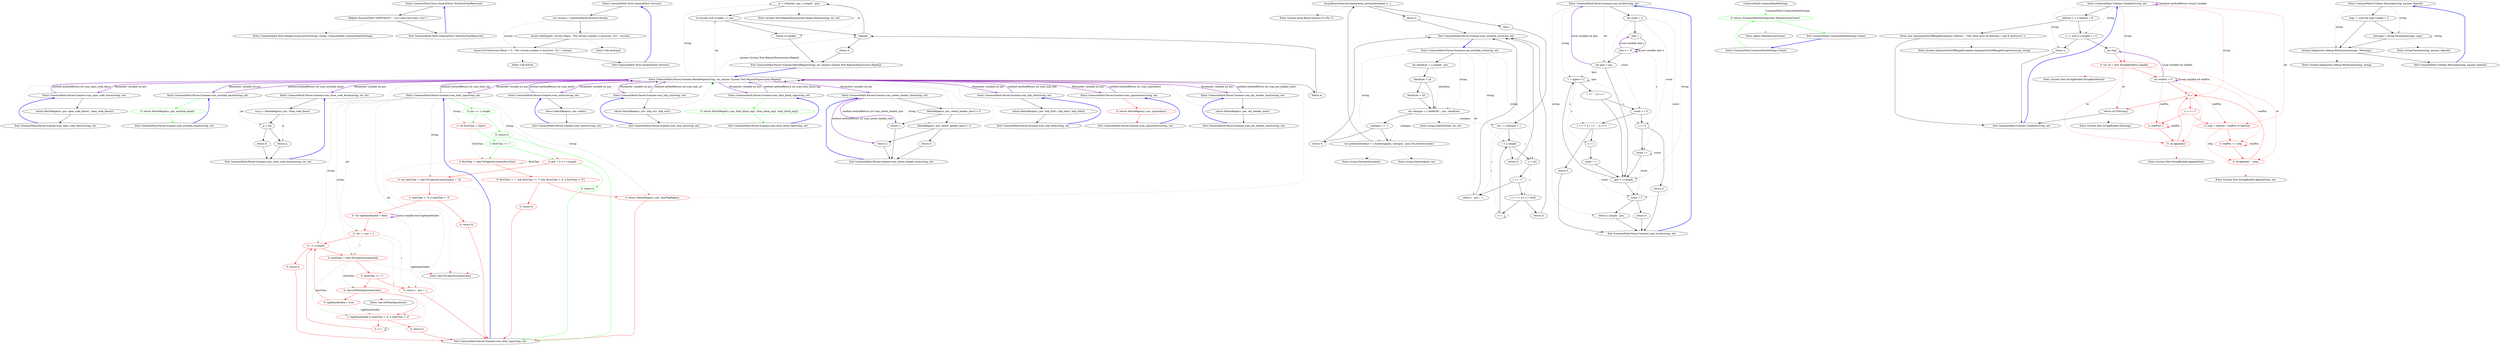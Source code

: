 digraph  {
n0 [cluster="CommonMark.Tests.GeneralTests.TestZeroCharRemoval()", label="Entry CommonMark.Tests.GeneralTests.TestZeroCharRemoval()", span="17-17"];
n1 [cluster="CommonMark.Tests.GeneralTests.TestZeroCharRemoval()", label="Helpers.ExecuteTest(''\u0000*foo*\0'', ''<p><em>foo</em></p>'')", span="19-19"];
n2 [cluster="CommonMark.Tests.GeneralTests.TestZeroCharRemoval()", label="Exit CommonMark.Tests.GeneralTests.TestZeroCharRemoval()", span="17-17"];
n3 [cluster="CommonMark.Tests.Helpers.ExecuteTest(string, string, CommonMark.CommonMarkSettings)", label="Entry CommonMark.Tests.Helpers.ExecuteTest(string, string, CommonMark.CommonMarkSettings)", span="46-46"];
n4 [cluster="CommonMark.Tests.GeneralTests.Version()", label="Entry CommonMark.Tests.GeneralTests.Version()", span="27-27"];
n5 [cluster="CommonMark.Tests.GeneralTests.Version()", label="var version = CommonMarkConverter.Version", span="29-29"];
n6 [cluster="CommonMark.Tests.GeneralTests.Version()", label="Assert.AreEqual(0, version.Major, ''The version number is incorrect: {0}'', version)", span="31-31"];
n7 [cluster="CommonMark.Tests.GeneralTests.Version()", label="Assert.IsTrue(version.Minor > 5, ''The version number is incorrect: {0}'', version)", span="32-32"];
n9 [cluster="Unk.AreEqual", label="Entry Unk.AreEqual", span=""];
n8 [cluster="CommonMark.Tests.GeneralTests.Version()", label="Exit CommonMark.Tests.GeneralTests.Version()", span="27-27"];
n10 [cluster="Unk.IsTrue", label="Entry Unk.IsTrue", span=""];
m1_8 [cluster="System.Text.RegularExpressions.Regex.Match(string, int, int)", file="Scanner.cs", label="Entry System.Text.RegularExpressions.Regex.Match(string, int, int)", span="0-0"];
m1_69 [cluster="CommonMark.Parser.Scanner.scan_link_url(string, int)", file="Scanner.cs", label="Entry CommonMark.Parser.Scanner.scan_link_url(string, int)", span="210-210"];
m1_70 [cluster="CommonMark.Parser.Scanner.scan_link_url(string, int)", file="Scanner.cs", label="return MatchRegex(s, pos, link_url1, link_url2);", span="217-217"];
m1_71 [cluster="CommonMark.Parser.Scanner.scan_link_url(string, int)", file="Scanner.cs", label="Exit CommonMark.Parser.Scanner.scan_link_url(string, int)", span="210-210"];
m1_108 [cluster="CommonMark.Parser.Scanner.scan_open_code_fence(string, int)", file="Scanner.cs", label="Entry CommonMark.Parser.Scanner.scan_open_code_fence(string, int)", span="325-325"];
m1_109 [cluster="CommonMark.Parser.Scanner.scan_open_code_fence(string, int)", file="Scanner.cs", label="return MatchRegex(s, pos, open_code_fence1, open_code_fence2);", span="333-333"];
m1_110 [cluster="CommonMark.Parser.Scanner.scan_open_code_fence(string, int)", file="Scanner.cs", label="Exit CommonMark.Parser.Scanner.scan_open_code_fence(string, int)", span="325-325"];
m1_111 [cluster="CommonMark.Parser.Scanner.scan_close_code_fence(string, int, int)", file="Scanner.cs", label="Entry CommonMark.Parser.Scanner.scan_close_code_fence(string, int, int)", span="339-339"];
m1_112 [cluster="CommonMark.Parser.Scanner.scan_close_code_fence(string, int, int)", file="Scanner.cs", label="var p = MatchRegex(s, pos, close_code_fence)", span="350-350"];
m1_113 [cluster="CommonMark.Parser.Scanner.scan_close_code_fence(string, int, int)", file="Scanner.cs", label="p > len", span="351-351"];
m1_114 [cluster="CommonMark.Parser.Scanner.scan_close_code_fence(string, int, int)", file="Scanner.cs", label="return p;", span="352-352"];
m1_115 [cluster="CommonMark.Parser.Scanner.scan_close_code_fence(string, int, int)", file="Scanner.cs", label="return 0;", span="354-354"];
m1_116 [cluster="CommonMark.Parser.Scanner.scan_close_code_fence(string, int, int)", file="Scanner.cs", label="Exit CommonMark.Parser.Scanner.scan_close_code_fence(string, int, int)", span="339-339"];
m1_34 [cluster="CommonMark.Parser.Scanner.scan_autolink_email(string, int)", file="Scanner.cs", label="Entry CommonMark.Parser.Scanner.scan_autolink_email(string, int)", span="126-126"];
m1_35 [cluster="CommonMark.Parser.Scanner.scan_autolink_email(string, int)", color=green, community=0, file="Scanner.cs", label="0: return MatchRegex(s, pos, autolink_email);", span="136-136"];
m1_36 [cluster="CommonMark.Parser.Scanner.scan_autolink_email(string, int)", file="Scanner.cs", label="Exit CommonMark.Parser.Scanner.scan_autolink_email(string, int)", span="126-126"];
m1_0 [cluster="CommonMark.Parser.Scanner.MatchRegex(string, int, params System.Text.RegularExpressions.Regex[])", file="Scanner.cs", label="Entry CommonMark.Parser.Scanner.MatchRegex(string, int, params System.Text.RegularExpressions.Regex[])", span="69-69"];
m1_1 [cluster="CommonMark.Parser.Scanner.MatchRegex(string, int, params System.Text.RegularExpressions.Regex[])", file="Scanner.cs", label="Match m", span="71-71"];
m1_2 [cluster="CommonMark.Parser.Scanner.MatchRegex(string, int, params System.Text.RegularExpressions.Regex[])", file="Scanner.cs", label=regexes, span="72-72"];
m1_3 [cluster="CommonMark.Parser.Scanner.MatchRegex(string, int, params System.Text.RegularExpressions.Regex[])", file="Scanner.cs", label="m = r.Match(s, pos, s.Length - pos)", span="74-74"];
m1_4 [cluster="CommonMark.Parser.Scanner.MatchRegex(string, int, params System.Text.RegularExpressions.Regex[])", file="Scanner.cs", label="m.Success && m.Index == pos", span="75-75"];
m1_6 [cluster="CommonMark.Parser.Scanner.MatchRegex(string, int, params System.Text.RegularExpressions.Regex[])", file="Scanner.cs", label="return 0;", span="79-79"];
m1_5 [cluster="CommonMark.Parser.Scanner.MatchRegex(string, int, params System.Text.RegularExpressions.Regex[])", file="Scanner.cs", label="return m.Length;", span="76-76"];
m1_7 [cluster="CommonMark.Parser.Scanner.MatchRegex(string, int, params System.Text.RegularExpressions.Regex[])", file="Scanner.cs", label="Exit CommonMark.Parser.Scanner.MatchRegex(string, int, params System.Text.RegularExpressions.Regex[])", span="69-69"];
m1_117 [cluster="CommonMark.Parser.Scanner.scan_entity(string, int)", file="Scanner.cs", label="Entry CommonMark.Parser.Scanner.scan_entity(string, int)", span="361-361"];
m1_118 [cluster="CommonMark.Parser.Scanner.scan_entity(string, int)", file="Scanner.cs", label="return MatchRegex(s, pos, entity);", span="368-368"];
m1_119 [cluster="CommonMark.Parser.Scanner.scan_entity(string, int)", file="Scanner.cs", label="Exit CommonMark.Parser.Scanner.scan_entity(string, int)", span="361-361"];
m1_33 [cluster="System.Array.BinarySearch<T>(T[], T)", file="Scanner.cs", label="Entry System.Array.BinarySearch<T>(T[], T)", span="0-0"];
m1_88 [cluster="CommonMark.Parser.Scanner.scan_hrule(string, int)", file="Scanner.cs", label="Entry CommonMark.Parser.Scanner.scan_hrule(string, int)", span="285-285"];
m1_89 [cluster="CommonMark.Parser.Scanner.scan_hrule(string, int)", file="Scanner.cs", label="int count = 0", span="291-291"];
m1_92 [cluster="CommonMark.Parser.Scanner.scan_hrule(string, int)", file="Scanner.cs", label="var ipos = pos", span="294-294"];
m1_93 [cluster="CommonMark.Parser.Scanner.scan_hrule(string, int)", file="Scanner.cs", label="ipos < s.Length", span="295-295"];
m1_94 [cluster="CommonMark.Parser.Scanner.scan_hrule(string, int)", file="Scanner.cs", label="c = s[ipos++]", span="297-297"];
m1_106 [cluster="CommonMark.Parser.Scanner.scan_hrule(string, int)", file="Scanner.cs", label="return s.Length - pos;", span="319-319"];
m1_90 [cluster="CommonMark.Parser.Scanner.scan_hrule(string, int)", file="Scanner.cs", label="char c", span="292-292"];
m1_96 [cluster="CommonMark.Parser.Scanner.scan_hrule(string, int)", file="Scanner.cs", label="count == 0", span="301-301"];
m1_102 [cluster="CommonMark.Parser.Scanner.scan_hrule(string, int)", file="Scanner.cs", label="count ++", span="311-311"];
m1_104 [cluster="CommonMark.Parser.Scanner.scan_hrule(string, int)", file="Scanner.cs", label="count < 3", span="316-316"];
m1_91 [cluster="CommonMark.Parser.Scanner.scan_hrule(string, int)", file="Scanner.cs", label="char x = '\0'", span="293-293"];
m1_101 [cluster="CommonMark.Parser.Scanner.scan_hrule(string, int)", file="Scanner.cs", label="c == x", span="310-310"];
m1_95 [cluster="CommonMark.Parser.Scanner.scan_hrule(string, int)", file="Scanner.cs", label="c == ' ' || c == '\n'", span="299-299"];
m1_97 [cluster="CommonMark.Parser.Scanner.scan_hrule(string, int)", file="Scanner.cs", label="c == '*' || c == '_' || c == '-'", span="303-303"];
m1_98 [cluster="CommonMark.Parser.Scanner.scan_hrule(string, int)", file="Scanner.cs", label="x = c", span="304-304"];
m1_99 [cluster="CommonMark.Parser.Scanner.scan_hrule(string, int)", file="Scanner.cs", label="return 0;", span="306-306"];
m1_100 [cluster="CommonMark.Parser.Scanner.scan_hrule(string, int)", file="Scanner.cs", label="count = 1", span="308-308"];
m1_103 [cluster="CommonMark.Parser.Scanner.scan_hrule(string, int)", file="Scanner.cs", label="return 0;", span="313-313"];
m1_105 [cluster="CommonMark.Parser.Scanner.scan_hrule(string, int)", file="Scanner.cs", label="return 0;", span="317-317"];
m1_107 [cluster="CommonMark.Parser.Scanner.scan_hrule(string, int)", file="Scanner.cs", label="Exit CommonMark.Parser.Scanner.scan_hrule(string, int)", span="285-285"];
m1_31 [cluster="string.Substring(int, int)", file="Scanner.cs", label="Entry string.Substring(int, int)", span="0-0"];
m1_9 [cluster="CommonMark.Parser.Scanner.scan_autolink_uri(string, int)", file="Scanner.cs", label="Entry CommonMark.Parser.Scanner.scan_autolink_uri(string, int)", span="85-85"];
m1_10 [cluster="CommonMark.Parser.Scanner.scan_autolink_uri(string, int)", file="Scanner.cs", label="var checkLen = s.Length - pos", span="94-94"];
m1_13 [cluster="CommonMark.Parser.Scanner.scan_autolink_uri(string, int)", file="Scanner.cs", label="var colonpos = s.IndexOf(':', pos, checkLen)", span="101-101"];
m1_16 [cluster="CommonMark.Parser.Scanner.scan_autolink_uri(string, int)", file="Scanner.cs", label="var potentialScheme = s.Substring(pos, colonpos - pos).ToLowerInvariant()", span="105-105"];
m1_21 [cluster="CommonMark.Parser.Scanner.scan_autolink_uri(string, int)", file="Scanner.cs", label="i < s.Length", span="110-110"];
m1_22 [cluster="CommonMark.Parser.Scanner.scan_autolink_uri(string, int)", file="Scanner.cs", label="c = s[i]", span="112-112"];
m1_24 [cluster="CommonMark.Parser.Scanner.scan_autolink_uri(string, int)", file="Scanner.cs", label="return i - pos + 1;", span="114-114"];
m1_11 [cluster="CommonMark.Parser.Scanner.scan_autolink_uri(string, int)", file="Scanner.cs", label="checkLen > 24", span="95-95"];
m1_12 [cluster="CommonMark.Parser.Scanner.scan_autolink_uri(string, int)", file="Scanner.cs", label="checkLen = 24", span="96-96"];
m1_14 [cluster="CommonMark.Parser.Scanner.scan_autolink_uri(string, int)", file="Scanner.cs", label="colonpos == -1", span="102-102"];
m1_20 [cluster="CommonMark.Parser.Scanner.scan_autolink_uri(string, int)", file="Scanner.cs", label="var i = colonpos + 1", span="110-110"];
m1_15 [cluster="CommonMark.Parser.Scanner.scan_autolink_uri(string, int)", file="Scanner.cs", label="return 0;", span="103-103"];
m1_17 [cluster="CommonMark.Parser.Scanner.scan_autolink_uri(string, int)", file="Scanner.cs", label="Array.BinarySearch(schemeArray, potentialScheme) < -1", span="106-106"];
m1_18 [cluster="CommonMark.Parser.Scanner.scan_autolink_uri(string, int)", file="Scanner.cs", label="return 0;", span="107-107"];
m1_19 [cluster="CommonMark.Parser.Scanner.scan_autolink_uri(string, int)", file="Scanner.cs", label="char c", span="109-109"];
m1_27 [cluster="CommonMark.Parser.Scanner.scan_autolink_uri(string, int)", file="Scanner.cs", label="i++", span="110-110"];
m1_28 [cluster="CommonMark.Parser.Scanner.scan_autolink_uri(string, int)", file="Scanner.cs", label="return 0;", span="120-120"];
m1_23 [cluster="CommonMark.Parser.Scanner.scan_autolink_uri(string, int)", file="Scanner.cs", label="c == '>'", span="113-113"];
m1_25 [cluster="CommonMark.Parser.Scanner.scan_autolink_uri(string, int)", file="Scanner.cs", label="c == '<' || c <= 0x20", span="116-116"];
m1_26 [cluster="CommonMark.Parser.Scanner.scan_autolink_uri(string, int)", file="Scanner.cs", label="return 0;", span="117-117"];
m1_29 [cluster="CommonMark.Parser.Scanner.scan_autolink_uri(string, int)", file="Scanner.cs", label="Exit CommonMark.Parser.Scanner.scan_autolink_uri(string, int)", span="85-85"];
m1_37 [cluster="CommonMark.Parser.Scanner.scan_html_tag(string, int)", file="Scanner.cs", label="Entry CommonMark.Parser.Scanner.scan_html_tag(string, int)", span="142-142"];
m1_38 [cluster="CommonMark.Parser.Scanner.scan_html_tag(string, int)", color=green, community=0, file="Scanner.cs", label="0: pos >= s.Length", span="149-149"];
m1_40 [cluster="CommonMark.Parser.Scanner.scan_html_tag(string, int)", color=red, community=0, file="Scanner.cs", label="1: var firstChar = s[pos]", span="152-152"];
m1_42 [cluster="CommonMark.Parser.Scanner.scan_html_tag(string, int)", color=red, community=0, file="Scanner.cs", label="0: pos + 2 >= s.Length", span="156-156"];
m1_44 [cluster="CommonMark.Parser.Scanner.scan_html_tag(string, int)", color=red, community=0, file="Scanner.cs", label="0: var nextChar = char.ToUpperInvariant(s[pos + 1])", span="159-159"];
m1_48 [cluster="CommonMark.Parser.Scanner.scan_html_tag(string, int)", color=red, community=0, file="Scanner.cs", label="0: var i = pos + 2", span="164-164"];
m1_49 [cluster="CommonMark.Parser.Scanner.scan_html_tag(string, int)", color=red, community=0, file="Scanner.cs", label="0: i < s.Length", span="164-164"];
m1_50 [cluster="CommonMark.Parser.Scanner.scan_html_tag(string, int)", color=red, community=0, file="Scanner.cs", label="0: nextChar = char.ToUpperInvariant(s[i])", span="166-166"];
m1_52 [cluster="CommonMark.Parser.Scanner.scan_html_tag(string, int)", color=red, community=0, file="Scanner.cs", label="0: return i - pos + 1;", span="168-168"];
m1_62 [cluster="CommonMark.Parser.Scanner.scan_html_tag(string, int)", color=red, community=0, file="Scanner.cs", label="0: return MatchRegex(s, pos, htmlTagRegex);", span="187-187"];
m1_39 [cluster="CommonMark.Parser.Scanner.scan_html_tag(string, int)", color=green, community=0, file="Scanner.cs", label="0: return 0;", span="150-150"];
m1_41 [cluster="CommonMark.Parser.Scanner.scan_html_tag(string, int)", color=green, community=0, file="Scanner.cs", label="1: firstChar == '/'", span="154-154"];
m1_59 [cluster="CommonMark.Parser.Scanner.scan_html_tag(string, int)", color=red, community=0, file="Scanner.cs", label="0: firstChar = char.ToUpperInvariant(firstChar)", span="183-183"];
m1_43 [cluster="CommonMark.Parser.Scanner.scan_html_tag(string, int)", color=green, community=0, file="Scanner.cs", label="0: return 0;", span="157-157"];
m1_45 [cluster="CommonMark.Parser.Scanner.scan_html_tag(string, int)", color=red, community=0, file="Scanner.cs", label="1: nextChar < 'A' || nextChar > 'Z'", span="160-160"];
m1_46 [cluster="CommonMark.Parser.Scanner.scan_html_tag(string, int)", color=red, community=0, file="Scanner.cs", label="0: return 0;", span="161-161"];
m1_47 [cluster="CommonMark.Parser.Scanner.scan_html_tag(string, int)", color=red, community=0, file="Scanner.cs", label="0: var tagNameEnded = false", span="163-163"];
m1_55 [cluster="CommonMark.Parser.Scanner.scan_html_tag(string, int)", color=red, community=0, file="Scanner.cs", label="1: tagNameEnded || nextChar < 'A' || nextChar > 'Z'", span="176-176"];
m1_57 [cluster="CommonMark.Parser.Scanner.scan_html_tag(string, int)", color=red, community=0, file="Scanner.cs", label="2: i++", span="164-164"];
m1_58 [cluster="CommonMark.Parser.Scanner.scan_html_tag(string, int)", color=red, community=0, file="Scanner.cs", label="0: return 0;", span="180-180"];
m1_51 [cluster="CommonMark.Parser.Scanner.scan_html_tag(string, int)", color=red, community=0, file="Scanner.cs", label="0: nextChar == '>'", span="167-167"];
m1_53 [cluster="CommonMark.Parser.Scanner.scan_html_tag(string, int)", color=red, community=0, file="Scanner.cs", label="0: char.IsWhiteSpace(nextChar)", span="170-170"];
m1_54 [cluster="CommonMark.Parser.Scanner.scan_html_tag(string, int)", color=red, community=0, file="Scanner.cs", label="0: tagNameEnded = true", span="172-172"];
m1_56 [cluster="CommonMark.Parser.Scanner.scan_html_tag(string, int)", color=red, community=0, file="Scanner.cs", label="0: return 0;", span="177-177"];
m1_60 [cluster="CommonMark.Parser.Scanner.scan_html_tag(string, int)", color=red, community=0, file="Scanner.cs", label="0: firstChar != '!' && firstChar != '?' && (firstChar < 'A' || firstChar > 'Z')", span="184-184"];
m1_61 [cluster="CommonMark.Parser.Scanner.scan_html_tag(string, int)", color=red, community=0, file="Scanner.cs", label="0: return 0;", span="185-185"];
m1_63 [cluster="CommonMark.Parser.Scanner.scan_html_tag(string, int)", file="Scanner.cs", label="Exit CommonMark.Parser.Scanner.scan_html_tag(string, int)", span="142-142"];
m1_65 [cluster="char.IsWhiteSpace(char)", file="Scanner.cs", label="Entry char.IsWhiteSpace(char)", span="0-0"];
m1_66 [cluster="CommonMark.Parser.Scanner.scan_html_block_tag(string, int)", file="Scanner.cs", label="Entry CommonMark.Parser.Scanner.scan_html_block_tag(string, int)", span="193-193"];
m1_67 [cluster="CommonMark.Parser.Scanner.scan_html_block_tag(string, int)", color=green, community=0, file="Scanner.cs", label="0: return MatchRegex(s, pos, html_block_tag1, html_block_tag2, html_block_tag3);", span="201-201"];
m1_68 [cluster="CommonMark.Parser.Scanner.scan_html_block_tag(string, int)", file="Scanner.cs", label="Exit CommonMark.Parser.Scanner.scan_html_block_tag(string, int)", span="193-193"];
m1_32 [cluster="string.ToLowerInvariant()", file="Scanner.cs", label="Entry string.ToLowerInvariant()", span="0-0"];
m1_64 [cluster="char.ToUpperInvariant(char)", file="Scanner.cs", label="Entry char.ToUpperInvariant(char)", span="0-0"];
m1_81 [cluster="CommonMark.Parser.Scanner.scan_setext_header_line(string, int)", file="Scanner.cs", label="Entry CommonMark.Parser.Scanner.scan_setext_header_line(string, int)", span="264-264"];
m1_82 [cluster="CommonMark.Parser.Scanner.scan_setext_header_line(string, int)", file="Scanner.cs", label="MatchRegex(s, pos, setext_header_line1) > 0", span="271-271"];
m1_84 [cluster="CommonMark.Parser.Scanner.scan_setext_header_line(string, int)", file="Scanner.cs", label="MatchRegex(s, pos, setext_header_line2) > 0", span="274-274"];
m1_83 [cluster="CommonMark.Parser.Scanner.scan_setext_header_line(string, int)", file="Scanner.cs", label="return 1;", span="272-272"];
m1_85 [cluster="CommonMark.Parser.Scanner.scan_setext_header_line(string, int)", file="Scanner.cs", label="return 2;", span="275-275"];
m1_86 [cluster="CommonMark.Parser.Scanner.scan_setext_header_line(string, int)", file="Scanner.cs", label="return 0;", span="277-277"];
m1_87 [cluster="CommonMark.Parser.Scanner.scan_setext_header_line(string, int)", file="Scanner.cs", label="Exit CommonMark.Parser.Scanner.scan_setext_header_line(string, int)", span="264-264"];
m1_72 [cluster="CommonMark.Parser.Scanner.scan_link_title(string, int)", file="Scanner.cs", label="Entry CommonMark.Parser.Scanner.scan_link_title(string, int)", span="225-225"];
m1_73 [cluster="CommonMark.Parser.Scanner.scan_link_title(string, int)", file="Scanner.cs", label="return MatchRegex(s, pos, link_title1, link_title2, link_title3);", span="233-233"];
m1_74 [cluster="CommonMark.Parser.Scanner.scan_link_title(string, int)", file="Scanner.cs", label="Exit CommonMark.Parser.Scanner.scan_link_title(string, int)", span="225-225"];
m1_30 [cluster="string.IndexOf(char, int, int)", file="Scanner.cs", label="Entry string.IndexOf(char, int, int)", span="0-0"];
m1_75 [cluster="CommonMark.Parser.Scanner.scan_spacechars(string, int)", file="Scanner.cs", label="Entry CommonMark.Parser.Scanner.scan_spacechars(string, int)", span="239-239"];
m1_76 [cluster="CommonMark.Parser.Scanner.scan_spacechars(string, int)", color=red, community=0, file="Scanner.cs", label="0: return MatchRegex(s, pos, spacechars);", span="245-245"];
m1_77 [cluster="CommonMark.Parser.Scanner.scan_spacechars(string, int)", file="Scanner.cs", label="Exit CommonMark.Parser.Scanner.scan_spacechars(string, int)", span="239-239"];
m1_78 [cluster="CommonMark.Parser.Scanner.scan_atx_header_start(string, int)", file="Scanner.cs", label="Entry CommonMark.Parser.Scanner.scan_atx_header_start(string, int)", span="251-251"];
m1_79 [cluster="CommonMark.Parser.Scanner.scan_atx_header_start(string, int)", file="Scanner.cs", label="return MatchRegex(s, pos, atx_header_start);", span="257-257"];
m1_80 [cluster="CommonMark.Parser.Scanner.scan_atx_header_start(string, int)", file="Scanner.cs", label="Exit CommonMark.Parser.Scanner.scan_atx_header_start(string, int)", span="251-251"];
m2_3 [cluster="object.MemberwiseClone()", file="ScannerCharacterMatcher.cs", label="Entry object.MemberwiseClone()", span="0-0"];
m2_0 [cluster="CommonMark.CommonMarkSettings.Clone()", file="ScannerCharacterMatcher.cs", label="Entry CommonMark.CommonMarkSettings.Clone()", span="33-33"];
m2_1 [cluster="CommonMark.CommonMarkSettings.Clone()", color=green, community=0, file="ScannerCharacterMatcher.cs", label="0: return (CommonMarkSettings)this.MemberwiseClone();", span="35-35"];
m2_2 [cluster="CommonMark.CommonMarkSettings.Clone()", file="ScannerCharacterMatcher.cs", label="Exit CommonMark.CommonMarkSettings.Clone()", span="33-33"];
m2_4 [file="ScannerCharacterMatcher.cs", label="CommonMark.CommonMarkSettings", span=""];
m4_7 [cluster="CommonMark.Utilities.Untabify(string, int)", file="Utilities.cs", label="Entry CommonMark.Utilities.Untabify(string, int)", span="31-31"];
m4_8 [cluster="CommonMark.Utilities.Untabify(string, int)", file="Utilities.cs", label="tabSize < 1 || tabSize > 8", span="33-33"];
m4_10 [cluster="CommonMark.Utilities.Untabify(string, int)", file="Utilities.cs", label="s == null || s.Length == 0", span="36-36"];
m4_11 [cluster="CommonMark.Utilities.Untabify(string, int)", file="Utilities.cs", label="return s;", span="37-37"];
m4_13 [cluster="CommonMark.Utilities.Untabify(string, int)", color=red, community=0, file="Utilities.cs", label="0: var sb = new StringBuilder(s.Length)", span="40-40"];
m4_15 [cluster="CommonMark.Utilities.Untabify(string, int)", color=red, community=0, file="Utilities.cs", label="0: s", span="42-42"];
m4_17 [cluster="CommonMark.Utilities.Untabify(string, int)", color=red, community=0, file="Utilities.cs", label="2: step = tabSize - (realPos % tabSize)", span="46-46"];
m4_9 [cluster="CommonMark.Utilities.Untabify(string, int)", file="Utilities.cs", label="throw new ArgumentOutOfRangeException(''tabSize'', ''The value must be between 1 and 8 (inclusive).'');", span="34-34"];
m4_12 [cluster="CommonMark.Utilities.Untabify(string, int)", file="Utilities.cs", label="int step", span="39-39"];
m4_14 [cluster="CommonMark.Utilities.Untabify(string, int)", file="Utilities.cs", label="int realPos = 0", span="41-41"];
m4_19 [cluster="CommonMark.Utilities.Untabify(string, int)", color=red, community=0, file="Utilities.cs", label="0: sb.Append(' ', step)", span="48-48"];
m4_21 [cluster="CommonMark.Utilities.Untabify(string, int)", color=red, community=0, file="Utilities.cs", label="0: sb.Append(c)", span="53-53"];
m4_22 [cluster="CommonMark.Utilities.Untabify(string, int)", file="Utilities.cs", label="return sb.ToString();", span="57-57"];
m4_18 [cluster="CommonMark.Utilities.Untabify(string, int)", color=red, community=0, file="Utilities.cs", label="2: realPos += step", span="47-47"];
m4_20 [cluster="CommonMark.Utilities.Untabify(string, int)", color=red, community=0, file="Utilities.cs", label="2: realPos++", span="52-52"];
m4_16 [cluster="CommonMark.Utilities.Untabify(string, int)", color=red, community=0, file="Utilities.cs", label="1: c == '\t'", span="44-44"];
m4_23 [cluster="CommonMark.Utilities.Untabify(string, int)", file="Utilities.cs", label="Exit CommonMark.Utilities.Untabify(string, int)", span="31-31"];
m4_0 [cluster="CommonMark.Utilities.Warning(string, params object[])", file="Utilities.cs", label="Entry CommonMark.Utilities.Warning(string, params object[])", span="17-17"];
m4_1 [cluster="CommonMark.Utilities.Warning(string, params object[])", file="Utilities.cs", label="args != null && args.Length > 0", span="19-19"];
m4_2 [cluster="CommonMark.Utilities.Warning(string, params object[])", file="Utilities.cs", label="message = string.Format(message, args)", span="20-20"];
m4_3 [cluster="CommonMark.Utilities.Warning(string, params object[])", file="Utilities.cs", label="System.Diagnostics.Debug.WriteLine(message, ''Warning'')", span="22-22"];
m4_4 [cluster="CommonMark.Utilities.Warning(string, params object[])", file="Utilities.cs", label="Exit CommonMark.Utilities.Warning(string, params object[])", span="17-17"];
m4_27 [cluster="System.Text.StringBuilder.Append(char)", file="Utilities.cs", label="Entry System.Text.StringBuilder.Append(char)", span="0-0"];
m4_24 [cluster="System.ArgumentOutOfRangeException.ArgumentOutOfRangeException(string, string)", file="Utilities.cs", label="Entry System.ArgumentOutOfRangeException.ArgumentOutOfRangeException(string, string)", span="0-0"];
m4_5 [cluster="string.Format(string, params object[])", file="Utilities.cs", label="Entry string.Format(string, params object[])", span="0-0"];
m4_28 [cluster="System.Text.StringBuilder.ToString()", file="Utilities.cs", label="Entry System.Text.StringBuilder.ToString()", span="0-0"];
m4_26 [cluster="System.Text.StringBuilder.Append(char, int)", file="Utilities.cs", label="Entry System.Text.StringBuilder.Append(char, int)", span="0-0"];
m4_25 [cluster="System.Text.StringBuilder.StringBuilder(int)", file="Utilities.cs", label="Entry System.Text.StringBuilder.StringBuilder(int)", span="0-0"];
m4_6 [cluster="System.Diagnostics.Debug.WriteLine(string, string)", file="Utilities.cs", label="Entry System.Diagnostics.Debug.WriteLine(string, string)", span="0-0"];
n0 -> n1  [key=0, style=solid];
n1 -> n2  [key=0, style=solid];
n1 -> n3  [key=2, style=dotted];
n2 -> n0  [color=blue, key=0, style=bold];
n4 -> n5  [key=0, style=solid];
n5 -> n6  [key=0, style=solid];
n5 -> n7  [color=darkseagreen4, key=1, label=version, style=dashed];
n6 -> n7  [key=0, style=solid];
n6 -> n9  [key=2, style=dotted];
n7 -> n8  [key=0, style=solid];
n7 -> n10  [key=2, style=dotted];
n8 -> n4  [color=blue, key=0, style=bold];
m1_69 -> m1_70  [key=0, style=solid];
m1_69 -> m1_0  [color=darkorchid, key=3, label="method methodReturn int scan_link_url", style=bold];
m1_70 -> m1_71  [key=0, style=solid];
m1_70 -> m1_0  [key=2, style=dotted];
m1_71 -> m1_69  [color=blue, key=0, style=bold];
m1_108 -> m1_109  [key=0, style=solid];
m1_108 -> m1_0  [color=darkorchid, key=3, label="method methodReturn int scan_open_code_fence", style=bold];
m1_109 -> m1_110  [key=0, style=solid];
m1_109 -> m1_0  [key=2, style=dotted];
m1_110 -> m1_108  [color=blue, key=0, style=bold];
m1_111 -> m1_112  [key=0, style=solid];
m1_111 -> m1_113  [color=darkseagreen4, key=1, label=int, style=dashed];
m1_112 -> m1_113  [key=0, style=solid];
m1_112 -> m1_0  [key=2, style=dotted];
m1_112 -> m1_114  [color=darkseagreen4, key=1, label=p, style=dashed];
m1_113 -> m1_114  [key=0, style=solid];
m1_113 -> m1_115  [key=0, style=solid];
m1_114 -> m1_116  [key=0, style=solid];
m1_115 -> m1_116  [key=0, style=solid];
m1_116 -> m1_111  [color=blue, key=0, style=bold];
m1_34 -> m1_35  [color=green, key=0, style=solid];
m1_34 -> m1_0  [color=darkorchid, key=3, label="method methodReturn int scan_autolink_email", style=bold];
m1_35 -> m1_36  [color=green, key=0, style=solid];
m1_35 -> m1_0  [color=green, key=2, style=dotted];
m1_36 -> m1_34  [color=blue, key=0, style=bold];
m1_0 -> m1_1  [key=0, style=solid];
m1_0 -> m1_2  [color=darkseagreen4, key=1, label="params System.Text.RegularExpressions.Regex[]", style=dashed];
m1_0 -> m1_3  [color=darkseagreen4, key=1, label=string, style=dashed];
m1_0 -> m1_4  [color=darkseagreen4, key=1, label=int, style=dashed];
m1_0 -> m1_34  [color=darkorchid, key=3, label="Parameter variable int pos", style=bold];
m1_0 -> m1_37  [color=darkorchid, key=3, label="Parameter variable int pos", style=bold];
m1_0 -> m1_66  [color=darkorchid, key=3, label="Parameter variable int pos", style=bold];
m1_0 -> m1_69  [color=darkorchid, key=3, label="Parameter variable int pos", style=bold];
m1_0 -> m1_72  [color=darkorchid, key=3, label="Parameter variable int pos", style=bold];
m1_0 -> m1_75  [color=darkorchid, key=3, label="Parameter variable int pos", style=bold];
m1_0 -> m1_78  [color=darkorchid, key=3, label="Parameter variable int pos", style=bold];
m1_0 -> m1_81  [color=darkorchid, key=3, label="Parameter variable int pos", style=bold];
m1_0 -> m1_108  [color=darkorchid, key=3, label="Parameter variable int pos", style=bold];
m1_0 -> m1_111  [color=darkorchid, key=3, label="Parameter variable int pos", style=bold];
m1_0 -> m1_117  [color=darkorchid, key=3, label="Parameter variable int pos", style=bold];
m1_1 -> m1_2  [key=0, style=solid];
m1_2 -> m1_3  [key=0, style=solid];
m1_2 -> m1_6  [key=0, style=solid];
m1_3 -> m1_4  [key=0, style=solid];
m1_3 -> m1_8  [key=2, style=dotted];
m1_3 -> m1_5  [color=darkseagreen4, key=1, label=m, style=dashed];
m1_4 -> m1_5  [key=0, style=solid];
m1_4 -> m1_2  [key=0, style=solid];
m1_6 -> m1_7  [key=0, style=solid];
m1_5 -> m1_7  [key=0, style=solid];
m1_7 -> m1_0  [color=blue, key=0, style=bold];
m1_117 -> m1_118  [key=0, style=solid];
m1_117 -> m1_0  [color=darkorchid, key=3, label="method methodReturn int scan_entity", style=bold];
m1_118 -> m1_119  [key=0, style=solid];
m1_118 -> m1_0  [key=2, style=dotted];
m1_119 -> m1_117  [color=blue, key=0, style=bold];
m1_88 -> m1_89  [key=0, style=solid];
m1_88 -> m1_92  [color=darkseagreen4, key=1, label=int, style=dashed];
m1_88 -> m1_93  [color=darkseagreen4, key=1, label=string, style=dashed];
m1_88 -> m1_94  [color=darkseagreen4, key=1, label=string, style=dashed];
m1_88 -> m1_106  [color=darkseagreen4, key=1, label=string, style=dashed];
m1_89 -> m1_90  [key=0, style=solid];
m1_89 -> m1_96  [color=darkseagreen4, key=1, label=count, style=dashed];
m1_89 -> m1_102  [color=darkseagreen4, key=1, label=count, style=dashed];
m1_89 -> m1_104  [color=darkseagreen4, key=1, label=count, style=dashed];
m1_92 -> m1_93  [key=0, style=solid];
m1_92 -> m1_94  [color=darkseagreen4, key=1, label=ipos, style=dashed];
m1_92 -> m1_88  [color=darkorchid, key=3, label="Local variable int ipos", style=bold];
m1_93 -> m1_94  [key=0, style=solid];
m1_93 -> m1_104  [key=0, style=solid];
m1_94 -> m1_95  [key=0, style=solid];
m1_94 -> m1_94  [color=darkseagreen4, key=1, label=ipos, style=dashed];
m1_94 -> m1_97  [color=darkseagreen4, key=1, label=c, style=dashed];
m1_94 -> m1_98  [color=darkseagreen4, key=1, label=c, style=dashed];
m1_94 -> m1_101  [color=darkseagreen4, key=1, label=c, style=dashed];
m1_106 -> m1_107  [key=0, style=solid];
m1_90 -> m1_91  [key=0, style=solid];
m1_96 -> m1_97  [key=0, style=solid];
m1_96 -> m1_101  [key=0, style=solid];
m1_102 -> m1_93  [key=0, style=solid];
m1_102 -> m1_102  [color=darkseagreen4, key=1, label=count, style=dashed];
m1_102 -> m1_104  [color=darkseagreen4, key=1, label=count, style=dashed];
m1_104 -> m1_105  [key=0, style=solid];
m1_104 -> m1_106  [key=0, style=solid];
m1_91 -> m1_92  [key=0, style=solid];
m1_91 -> m1_101  [color=darkseagreen4, key=1, label=x, style=dashed];
m1_91 -> m1_91  [color=darkorchid, key=3, label="Local variable char x", style=bold];
m1_91 -> m1_90  [color=darkorchid, key=3, label="Local variable char x", style=bold];
m1_101 -> m1_102  [key=0, style=solid];
m1_101 -> m1_103  [key=0, style=solid];
m1_95 -> m1_96  [key=0, style=solid];
m1_95 -> m1_93  [key=0, style=solid];
m1_97 -> m1_98  [key=0, style=solid];
m1_97 -> m1_99  [key=0, style=solid];
m1_98 -> m1_100  [key=0, style=solid];
m1_99 -> m1_107  [key=0, style=solid];
m1_100 -> m1_93  [key=0, style=solid];
m1_100 -> m1_104  [color=darkseagreen4, key=1, label=count, style=dashed];
m1_103 -> m1_107  [key=0, style=solid];
m1_105 -> m1_107  [key=0, style=solid];
m1_107 -> m1_88  [color=blue, key=0, style=bold];
m1_9 -> m1_10  [key=0, style=solid];
m1_9 -> m1_13  [color=darkseagreen4, key=1, label=string, style=dashed];
m1_9 -> m1_16  [color=darkseagreen4, key=1, label=string, style=dashed];
m1_9 -> m1_21  [color=darkseagreen4, key=1, label=string, style=dashed];
m1_9 -> m1_22  [color=darkseagreen4, key=1, label=string, style=dashed];
m1_9 -> m1_24  [color=darkseagreen4, key=1, label=int, style=dashed];
m1_10 -> m1_11  [key=0, style=solid];
m1_10 -> m1_13  [color=darkseagreen4, key=1, label=checkLen, style=dashed];
m1_13 -> m1_14  [key=0, style=solid];
m1_13 -> m1_30  [key=2, style=dotted];
m1_13 -> m1_16  [color=darkseagreen4, key=1, label=colonpos, style=dashed];
m1_13 -> m1_20  [color=darkseagreen4, key=1, label=colonpos, style=dashed];
m1_16 -> m1_17  [key=0, style=solid];
m1_16 -> m1_31  [key=2, style=dotted];
m1_16 -> m1_32  [key=2, style=dotted];
m1_21 -> m1_22  [key=0, style=solid];
m1_21 -> m1_28  [key=0, style=solid];
m1_22 -> m1_23  [key=0, style=solid];
m1_22 -> m1_25  [color=darkseagreen4, key=1, label=c, style=dashed];
m1_24 -> m1_29  [key=0, style=solid];
m1_11 -> m1_12  [key=0, style=solid];
m1_11 -> m1_13  [key=0, style=solid];
m1_12 -> m1_13  [key=0, style=solid];
m1_14 -> m1_15  [key=0, style=solid];
m1_14 -> m1_16  [key=0, style=solid];
m1_20 -> m1_21  [key=0, style=solid];
m1_20 -> m1_22  [color=darkseagreen4, key=1, label=i, style=dashed];
m1_20 -> m1_24  [color=darkseagreen4, key=1, label=i, style=dashed];
m1_20 -> m1_27  [color=darkseagreen4, key=1, label=i, style=dashed];
m1_15 -> m1_29  [key=0, style=solid];
m1_17 -> m1_18  [key=0, style=solid];
m1_17 -> m1_19  [key=0, style=solid];
m1_17 -> m1_33  [key=2, style=dotted];
m1_18 -> m1_29  [key=0, style=solid];
m1_19 -> m1_20  [key=0, style=solid];
m1_27 -> m1_21  [key=0, style=solid];
m1_27 -> m1_27  [color=darkseagreen4, key=1, label=i, style=dashed];
m1_28 -> m1_29  [key=0, style=solid];
m1_23 -> m1_24  [key=0, style=solid];
m1_23 -> m1_25  [key=0, style=solid];
m1_25 -> m1_26  [key=0, style=solid];
m1_25 -> m1_27  [key=0, style=solid];
m1_26 -> m1_29  [key=0, style=solid];
m1_29 -> m1_9  [color=blue, key=0, style=bold];
m1_37 -> m1_38  [color=green, key=0, style=solid];
m1_37 -> m1_40  [color=darkseagreen4, key=1, label=string, style=dashed];
m1_37 -> m1_42  [color=darkseagreen4, key=1, label=string, style=dashed];
m1_37 -> m1_44  [color=darkseagreen4, key=1, label=string, style=dashed];
m1_37 -> m1_48  [color=darkseagreen4, key=1, label=int, style=dashed];
m1_37 -> m1_49  [color=darkseagreen4, key=1, label=string, style=dashed];
m1_37 -> m1_50  [color=darkseagreen4, key=1, label=string, style=dashed];
m1_37 -> m1_52  [color=darkseagreen4, key=1, label=int, style=dashed];
m1_37 -> m1_62  [color=darkseagreen4, key=1, label=string, style=dashed];
m1_37 -> m1_0  [color=darkorchid, key=3, label="method methodReturn int scan_html_tag", style=bold];
m1_38 -> m1_39  [color=green, key=0, style=solid];
m1_38 -> m1_40  [color=green, key=0, style=solid];
m1_40 -> m1_41  [color=green, key=0, style=solid];
m1_40 -> m1_59  [color=darkseagreen4, key=1, label=firstChar, style=dashed];
m1_42 -> m1_43  [color=green, key=0, style=solid];
m1_42 -> m1_44  [color=red, key=0, style=solid];
m1_44 -> m1_45  [color=red, key=0, style=solid];
m1_44 -> m1_64  [color=red, key=2, style=dotted];
m1_48 -> m1_49  [color=red, key=0, style=solid];
m1_48 -> m1_50  [color=darkseagreen4, key=1, label=i, style=dashed];
m1_48 -> m1_52  [color=darkseagreen4, key=1, label=i, style=dashed];
m1_48 -> m1_57  [color=darkseagreen4, key=1, label=i, style=dashed];
m1_49 -> m1_50  [color=red, key=0, style=solid];
m1_49 -> m1_58  [color=red, key=0, style=solid];
m1_50 -> m1_51  [color=red, key=0, style=solid];
m1_50 -> m1_64  [color=red, key=2, style=dotted];
m1_50 -> m1_53  [color=darkseagreen4, key=1, label=nextChar, style=dashed];
m1_50 -> m1_55  [color=darkseagreen4, key=1, label=nextChar, style=dashed];
m1_52 -> m1_63  [color=red, key=0, style=solid];
m1_62 -> m1_63  [color=red, key=0, style=solid];
m1_62 -> m1_0  [color=red, key=2, style=dotted];
m1_39 -> m1_63  [color=green, key=0, style=solid];
m1_41 -> m1_42  [color=green, key=0, style=solid];
m1_41 -> m1_59  [color=green, key=0, style=solid];
m1_59 -> m1_60  [color=red, key=0, style=solid];
m1_59 -> m1_64  [color=red, key=2, style=dotted];
m1_59 -> m1_59  [color=darkseagreen4, key=1, label=firstChar, style=dashed];
m1_43 -> m1_63  [color=green, key=0, style=solid];
m1_45 -> m1_46  [color=red, key=0, style=solid];
m1_45 -> m1_47  [color=red, key=0, style=solid];
m1_46 -> m1_63  [color=red, key=0, style=solid];
m1_47 -> m1_48  [color=red, key=0, style=solid];
m1_47 -> m1_55  [color=darkseagreen4, key=1, label=tagNameEnded, style=dashed];
m1_47 -> m1_47  [color=darkorchid, key=3, label="Local variable bool tagNameEnded", style=bold];
m1_55 -> m1_56  [color=red, key=0, style=solid];
m1_55 -> m1_57  [color=red, key=0, style=solid];
m1_57 -> m1_49  [color=red, key=0, style=solid];
m1_57 -> m1_57  [color=darkseagreen4, key=1, label=i, style=dashed];
m1_58 -> m1_63  [color=red, key=0, style=solid];
m1_51 -> m1_52  [color=red, key=0, style=solid];
m1_51 -> m1_53  [color=red, key=0, style=solid];
m1_53 -> m1_54  [color=red, key=0, style=solid];
m1_53 -> m1_55  [color=red, key=0, style=solid];
m1_53 -> m1_65  [color=red, key=2, style=dotted];
m1_54 -> m1_49  [color=red, key=0, style=solid];
m1_54 -> m1_55  [color=darkseagreen4, key=1, label=tagNameEnded, style=dashed];
m1_56 -> m1_63  [color=red, key=0, style=solid];
m1_60 -> m1_61  [color=red, key=0, style=solid];
m1_60 -> m1_62  [color=red, key=0, style=solid];
m1_61 -> m1_63  [color=red, key=0, style=solid];
m1_63 -> m1_37  [color=blue, key=0, style=bold];
m1_66 -> m1_67  [color=green, key=0, style=solid];
m1_66 -> m1_0  [color=darkorchid, key=3, label="method methodReturn int scan_html_block_tag", style=bold];
m1_67 -> m1_68  [color=green, key=0, style=solid];
m1_67 -> m1_0  [color=green, key=2, style=dotted];
m1_68 -> m1_66  [color=blue, key=0, style=bold];
m1_81 -> m1_82  [key=0, style=solid];
m1_81 -> m1_84  [color=darkseagreen4, key=1, label=string, style=dashed];
m1_81 -> m1_83  [color=darkorchid, key=3, label="method methodReturn int scan_setext_header_line", style=bold];
m1_81 -> m1_85  [color=darkorchid, key=3, label="method methodReturn int scan_setext_header_line", style=bold];
m1_82 -> m1_83  [key=0, style=solid];
m1_82 -> m1_84  [key=0, style=solid];
m1_82 -> m1_0  [key=2, style=dotted];
m1_84 -> m1_85  [key=0, style=solid];
m1_84 -> m1_86  [key=0, style=solid];
m1_84 -> m1_0  [key=2, style=dotted];
m1_83 -> m1_87  [key=0, style=solid];
m1_85 -> m1_87  [key=0, style=solid];
m1_86 -> m1_87  [key=0, style=solid];
m1_87 -> m1_81  [color=blue, key=0, style=bold];
m1_72 -> m1_73  [key=0, style=solid];
m1_72 -> m1_0  [color=darkorchid, key=3, label="method methodReturn int scan_link_title", style=bold];
m1_73 -> m1_74  [key=0, style=solid];
m1_73 -> m1_0  [key=2, style=dotted];
m1_74 -> m1_72  [color=blue, key=0, style=bold];
m1_75 -> m1_76  [color=red, key=0, style=solid];
m1_75 -> m1_0  [color=darkorchid, key=3, label="method methodReturn int scan_spacechars", style=bold];
m1_76 -> m1_77  [color=red, key=0, style=solid];
m1_76 -> m1_0  [color=red, key=2, style=dotted];
m1_77 -> m1_75  [color=blue, key=0, style=bold];
m1_78 -> m1_79  [key=0, style=solid];
m1_78 -> m1_0  [color=darkorchid, key=3, label="method methodReturn int scan_atx_header_start", style=bold];
m1_79 -> m1_80  [key=0, style=solid];
m1_79 -> m1_0  [key=2, style=dotted];
m1_80 -> m1_78  [color=blue, key=0, style=bold];
m2_0 -> m2_1  [color=green, key=0, style=solid];
m2_1 -> m2_2  [color=green, key=0, style=solid];
m2_1 -> m2_3  [color=green, key=2, style=dotted];
m2_2 -> m2_0  [color=blue, key=0, style=bold];
m2_4 -> m2_1  [color=green, key=1, label="CommonMark.CommonMarkSettings", style=dashed];
m4_7 -> m4_8  [key=0, style=solid];
m4_7 -> m4_10  [color=darkseagreen4, key=1, label=string, style=dashed];
m4_7 -> m4_11  [color=darkseagreen4, key=1, label=string, style=dashed];
m4_7 -> m4_13  [color=red, key=1, label=string, style=dashed];
m4_7 -> m4_15  [color=red, key=1, label=string, style=dashed];
m4_7 -> m4_17  [color=red, key=1, label=int, style=dashed];
m4_7 -> m4_7  [color=darkorchid, key=3, label="method methodReturn string Untabify", style=bold];
m4_8 -> m4_9  [key=0, style=solid];
m4_8 -> m4_10  [key=0, style=solid];
m4_10 -> m4_11  [key=0, style=solid];
m4_10 -> m4_12  [key=0, style=solid];
m4_11 -> m4_23  [key=0, style=solid];
m4_13 -> m4_14  [color=red, key=0, style=solid];
m4_13 -> m4_25  [color=red, key=2, style=dotted];
m4_13 -> m4_19  [color=red, key=1, label=sb, style=dashed];
m4_13 -> m4_21  [color=red, key=1, label=sb, style=dashed];
m4_13 -> m4_22  [color=red, key=1, label=sb, style=dashed];
m4_15 -> m4_16  [color=red, key=0, style=solid];
m4_15 -> m4_22  [color=red, key=0, style=solid];
m4_15 -> m4_21  [color=red, key=1, label=c, style=dashed];
m4_17 -> m4_18  [color=red, key=0, style=solid];
m4_17 -> m4_19  [color=red, key=1, label=step, style=dashed];
m4_9 -> m4_23  [key=0, style=solid];
m4_9 -> m4_24  [key=2, style=dotted];
m4_12 -> m4_13  [color=red, key=0, style=solid];
m4_14 -> m4_15  [color=red, key=0, style=solid];
m4_14 -> m4_17  [color=red, key=1, label=realPos, style=dashed];
m4_14 -> m4_18  [color=red, key=1, label=realPos, style=dashed];
m4_14 -> m4_20  [color=red, key=1, label=realPos, style=dashed];
m4_14 -> m4_14  [color=darkorchid, key=3, label="Local variable int realPos", style=bold];
m4_14 -> m4_12  [color=darkorchid, key=3, label="Local variable int realPos", style=bold];
m4_19 -> m4_15  [color=red, key=0, style=solid];
m4_19 -> m4_26  [color=red, key=2, style=dotted];
m4_21 -> m4_15  [color=red, key=0, style=solid];
m4_21 -> m4_27  [color=red, key=2, style=dotted];
m4_22 -> m4_23  [key=0, style=solid];
m4_22 -> m4_28  [key=2, style=dotted];
m4_18 -> m4_19  [color=red, key=0, style=solid];
m4_18 -> m4_18  [color=red, key=1, label=realPos, style=dashed];
m4_20 -> m4_21  [color=red, key=0, style=solid];
m4_20 -> m4_20  [color=red, key=1, label=realPos, style=dashed];
m4_16 -> m4_17  [color=red, key=0, style=solid];
m4_16 -> m4_20  [color=red, key=0, style=solid];
m4_23 -> m4_7  [color=blue, key=0, style=bold];
m4_0 -> m4_1  [key=0, style=solid];
m4_0 -> m4_2  [color=darkseagreen4, key=1, label=string, style=dashed];
m4_0 -> m4_3  [color=darkseagreen4, key=1, label=string, style=dashed];
m4_1 -> m4_2  [key=0, style=solid];
m4_1 -> m4_3  [key=0, style=solid];
m4_2 -> m4_3  [key=0, style=solid];
m4_2 -> m4_5  [key=2, style=dotted];
m4_2 -> m4_2  [color=darkseagreen4, key=1, label=string, style=dashed];
m4_3 -> m4_4  [key=0, style=solid];
m4_3 -> m4_6  [key=2, style=dotted];
m4_4 -> m4_0  [color=blue, key=0, style=bold];
}
